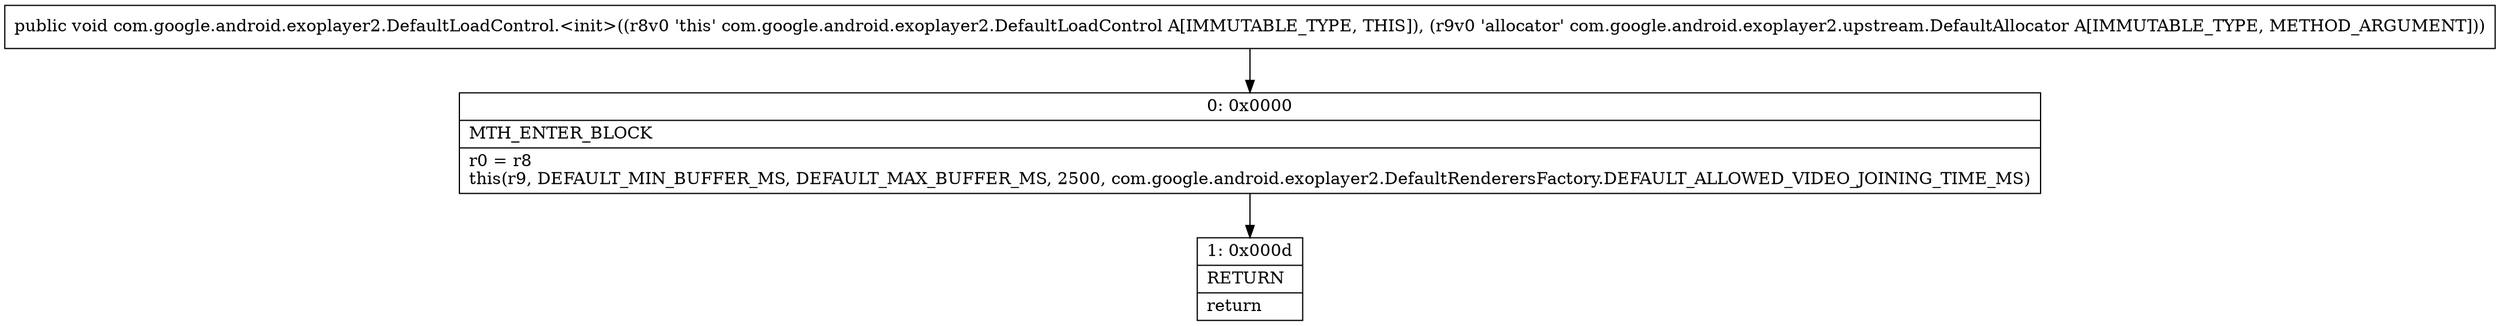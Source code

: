 digraph "CFG forcom.google.android.exoplayer2.DefaultLoadControl.\<init\>(Lcom\/google\/android\/exoplayer2\/upstream\/DefaultAllocator;)V" {
Node_0 [shape=record,label="{0\:\ 0x0000|MTH_ENTER_BLOCK\l|r0 = r8\lthis(r9, DEFAULT_MIN_BUFFER_MS, DEFAULT_MAX_BUFFER_MS, 2500, com.google.android.exoplayer2.DefaultRenderersFactory.DEFAULT_ALLOWED_VIDEO_JOINING_TIME_MS)\l}"];
Node_1 [shape=record,label="{1\:\ 0x000d|RETURN\l|return\l}"];
MethodNode[shape=record,label="{public void com.google.android.exoplayer2.DefaultLoadControl.\<init\>((r8v0 'this' com.google.android.exoplayer2.DefaultLoadControl A[IMMUTABLE_TYPE, THIS]), (r9v0 'allocator' com.google.android.exoplayer2.upstream.DefaultAllocator A[IMMUTABLE_TYPE, METHOD_ARGUMENT])) }"];
MethodNode -> Node_0;
Node_0 -> Node_1;
}

